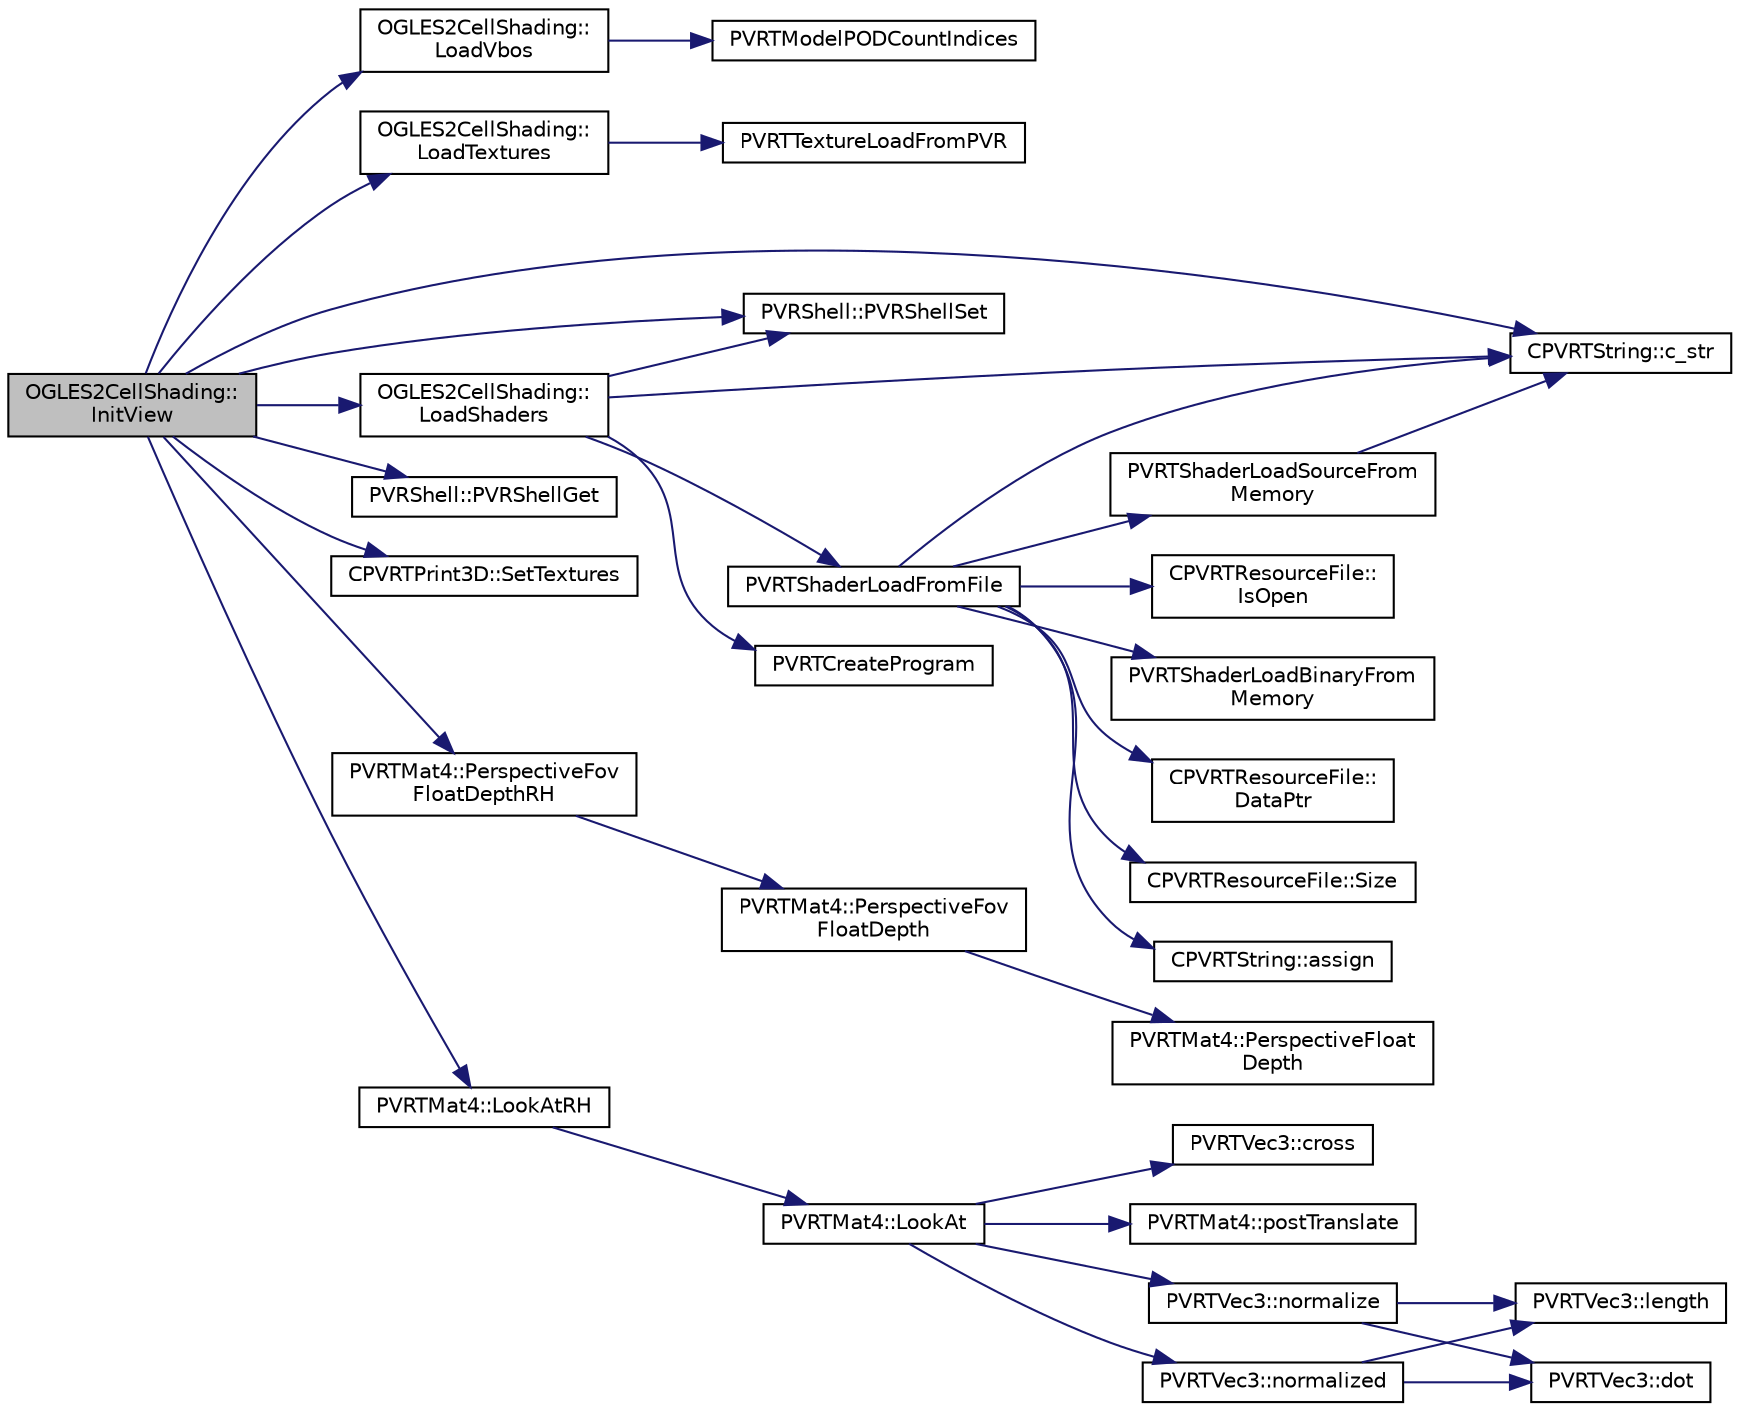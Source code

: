 digraph "OGLES2CellShading::InitView"
{
  edge [fontname="Helvetica",fontsize="10",labelfontname="Helvetica",labelfontsize="10"];
  node [fontname="Helvetica",fontsize="10",shape=record];
  rankdir="LR";
  Node1 [label="OGLES2CellShading::\lInitView",height=0.2,width=0.4,color="black", fillcolor="grey75", style="filled", fontcolor="black"];
  Node1 -> Node2 [color="midnightblue",fontsize="10",style="solid",fontname="Helvetica"];
  Node2 [label="OGLES2CellShading::\lLoadVbos",height=0.2,width=0.4,color="black", fillcolor="white", style="filled",URL="$class_o_g_l_e_s2_cell_shading.html#a99432975bb4cade981869cacffcd5afa"];
  Node2 -> Node3 [color="midnightblue",fontsize="10",style="solid",fontname="Helvetica"];
  Node3 [label="PVRTModelPODCountIndices",height=0.2,width=0.4,color="black", fillcolor="white", style="filled",URL="$_p_v_r_t_model_p_o_d_8h.html#a30211d755b5779ba7f85269a248b9254"];
  Node1 -> Node4 [color="midnightblue",fontsize="10",style="solid",fontname="Helvetica"];
  Node4 [label="OGLES2CellShading::\lLoadTextures",height=0.2,width=0.4,color="black", fillcolor="white", style="filled",URL="$class_o_g_l_e_s2_cell_shading.html#af3bc77780a5d58bc79d1bd6ec49f0c27"];
  Node4 -> Node5 [color="midnightblue",fontsize="10",style="solid",fontname="Helvetica"];
  Node5 [label="PVRTTextureLoadFromPVR",height=0.2,width=0.4,color="black", fillcolor="white", style="filled",URL="$group___a_p_i___o_g_l_e_s.html#ga6eecac4c871ba7ccdd0ef4b057a7d596",tooltip="Allows textures to be stored in binary PVR files and loaded in. Can load parts of a mipmaped texture ..."];
  Node1 -> Node6 [color="midnightblue",fontsize="10",style="solid",fontname="Helvetica"];
  Node6 [label="PVRShell::PVRShellSet",height=0.2,width=0.4,color="black", fillcolor="white", style="filled",URL="$class_p_v_r_shell.html#afe4052dde87d659948defdd63529eee6",tooltip="This function is used to pass preferences to the PVRShell. If used, this function must be called from..."];
  Node1 -> Node7 [color="midnightblue",fontsize="10",style="solid",fontname="Helvetica"];
  Node7 [label="CPVRTString::c_str",height=0.2,width=0.4,color="black", fillcolor="white", style="filled",URL="$class_c_p_v_r_t_string.html#aabd1f2848c4b1d65e7418b264502687d",tooltip="Returns a const char* pointer of the string. "];
  Node1 -> Node8 [color="midnightblue",fontsize="10",style="solid",fontname="Helvetica"];
  Node8 [label="OGLES2CellShading::\lLoadShaders",height=0.2,width=0.4,color="black", fillcolor="white", style="filled",URL="$class_o_g_l_e_s2_cell_shading.html#a1b8727b496e112eedda5f130be182d91"];
  Node8 -> Node9 [color="midnightblue",fontsize="10",style="solid",fontname="Helvetica"];
  Node9 [label="PVRTShaderLoadFromFile",height=0.2,width=0.4,color="black", fillcolor="white", style="filled",URL="$group___a_p_i___o_g_l_e_s2.html#ga568b6b49364c381f51f873e86d125138",tooltip="Loads a shader file into memory and passes it to the GL. It also passes defines that need to be pre-a..."];
  Node9 -> Node10 [color="midnightblue",fontsize="10",style="solid",fontname="Helvetica"];
  Node10 [label="CPVRTResourceFile::\lIsOpen",height=0.2,width=0.4,color="black", fillcolor="white", style="filled",URL="$class_c_p_v_r_t_resource_file.html#a484df820e9829438c0601bbc0aef7797",tooltip="Is the file open. "];
  Node9 -> Node11 [color="midnightblue",fontsize="10",style="solid",fontname="Helvetica"];
  Node11 [label="PVRTShaderLoadBinaryFrom\lMemory",height=0.2,width=0.4,color="black", fillcolor="white", style="filled",URL="$group___a_p_i___o_g_l_e_s2.html#gaeae857167097428a210514c0695a3ac7",tooltip="Takes a shader binary from memory and passes it to the GL. "];
  Node9 -> Node12 [color="midnightblue",fontsize="10",style="solid",fontname="Helvetica"];
  Node12 [label="CPVRTResourceFile::\lDataPtr",height=0.2,width=0.4,color="black", fillcolor="white", style="filled",URL="$class_c_p_v_r_t_resource_file.html#af3da413665ad9e932ae95676f3605781",tooltip="Returns a pointer to the file data. If the data is expected to be a string don&#39;t assume that it is nu..."];
  Node9 -> Node13 [color="midnightblue",fontsize="10",style="solid",fontname="Helvetica"];
  Node13 [label="CPVRTResourceFile::Size",height=0.2,width=0.4,color="black", fillcolor="white", style="filled",URL="$class_c_p_v_r_t_resource_file.html#adfd470f542fd27ee904966b116afd617",tooltip="Returns the size of the opened file. "];
  Node9 -> Node14 [color="midnightblue",fontsize="10",style="solid",fontname="Helvetica"];
  Node14 [label="CPVRTString::assign",height=0.2,width=0.4,color="black", fillcolor="white", style="filled",URL="$class_c_p_v_r_t_string.html#ada0fed209f3ddcb45cde07eff41b718a",tooltip="Assigns the string to the string _Ptr. "];
  Node9 -> Node7 [color="midnightblue",fontsize="10",style="solid",fontname="Helvetica"];
  Node9 -> Node15 [color="midnightblue",fontsize="10",style="solid",fontname="Helvetica"];
  Node15 [label="PVRTShaderLoadSourceFrom\lMemory",height=0.2,width=0.4,color="black", fillcolor="white", style="filled",URL="$group___a_p_i___o_g_l_e_s2.html#ga01702688579886d94df09c62817fab6c",tooltip="Loads a shader source code into memory and compiles it. It also pre-appends the array of defines that..."];
  Node15 -> Node7 [color="midnightblue",fontsize="10",style="solid",fontname="Helvetica"];
  Node8 -> Node16 [color="midnightblue",fontsize="10",style="solid",fontname="Helvetica"];
  Node16 [label="PVRTCreateProgram",height=0.2,width=0.4,color="black", fillcolor="white", style="filled",URL="$group___a_p_i___o_g_l_e_s2.html#ga47ba5cd4baf3d8541e222081b521d5c6",tooltip="Links a shader program. "];
  Node8 -> Node6 [color="midnightblue",fontsize="10",style="solid",fontname="Helvetica"];
  Node8 -> Node7 [color="midnightblue",fontsize="10",style="solid",fontname="Helvetica"];
  Node1 -> Node17 [color="midnightblue",fontsize="10",style="solid",fontname="Helvetica"];
  Node17 [label="PVRShell::PVRShellGet",height=0.2,width=0.4,color="black", fillcolor="white", style="filled",URL="$class_p_v_r_shell.html#ad58b00376cdae7a8aeea41fc17367bfd",tooltip="This function is used to get parameters from the PVRShell. It can be called from anywhere in the prog..."];
  Node1 -> Node18 [color="midnightblue",fontsize="10",style="solid",fontname="Helvetica"];
  Node18 [label="CPVRTPrint3D::SetTextures",height=0.2,width=0.4,color="black", fillcolor="white", style="filled",URL="$class_c_p_v_r_t_print3_d.html#a83a1fbe0a34d14a6a0d206b1e555dda7",tooltip="Initialization and texture upload of default font data. Should be called only once for a Print3D obje..."];
  Node1 -> Node19 [color="midnightblue",fontsize="10",style="solid",fontname="Helvetica"];
  Node19 [label="PVRTMat4::PerspectiveFov\lFloatDepthRH",height=0.2,width=0.4,color="black", fillcolor="white", style="filled",URL="$struct_p_v_r_t_mat4.html#a80a96ab61b05a6092c2a875233a8c24d",tooltip="Create a perspective matrix for a right hand coordinate system. "];
  Node19 -> Node20 [color="midnightblue",fontsize="10",style="solid",fontname="Helvetica"];
  Node20 [label="PVRTMat4::PerspectiveFov\lFloatDepth",height=0.2,width=0.4,color="black", fillcolor="white", style="filled",URL="$struct_p_v_r_t_mat4.html#af177ade8666861154ae90a056d7ca3e8",tooltip="Perspective calculation where field of view is used instead of near plane dimensions and far plane is..."];
  Node20 -> Node21 [color="midnightblue",fontsize="10",style="solid",fontname="Helvetica"];
  Node21 [label="PVRTMat4::PerspectiveFloat\lDepth",height=0.2,width=0.4,color="black", fillcolor="white", style="filled",URL="$struct_p_v_r_t_mat4.html#a8b8f2f2389bec4038cb2c3fe5aa93ec4",tooltip="Perspective calculation where far plane is assumed to be at an infinite distance and the screen space..."];
  Node1 -> Node22 [color="midnightblue",fontsize="10",style="solid",fontname="Helvetica"];
  Node22 [label="PVRTMat4::LookAtRH",height=0.2,width=0.4,color="black", fillcolor="white", style="filled",URL="$struct_p_v_r_t_mat4.html#a2c91f861b78d38e0f9ea3c6728a0b03a",tooltip="Create a look-at view matrix for a right hand coordinate system. "];
  Node22 -> Node23 [color="midnightblue",fontsize="10",style="solid",fontname="Helvetica"];
  Node23 [label="PVRTMat4::LookAt",height=0.2,width=0.4,color="black", fillcolor="white", style="filled",URL="$struct_p_v_r_t_mat4.html#a499e05ac090b56a6c9478b254d68cab5",tooltip="Create a look-at view matrix. "];
  Node23 -> Node24 [color="midnightblue",fontsize="10",style="solid",fontname="Helvetica"];
  Node24 [label="PVRTVec3::normalize",height=0.2,width=0.4,color="black", fillcolor="white", style="filled",URL="$struct_p_v_r_t_vec3.html#a18fbcf5025ed7c64bb00ba27f94302a4",tooltip="normalizes the vector "];
  Node24 -> Node25 [color="midnightblue",fontsize="10",style="solid",fontname="Helvetica"];
  Node25 [label="PVRTVec3::dot",height=0.2,width=0.4,color="black", fillcolor="white", style="filled",URL="$struct_p_v_r_t_vec3.html#af9156c21175c3f3b04fb11295f336623",tooltip="calculate the scalar product of two PVRTVec3s "];
  Node24 -> Node26 [color="midnightblue",fontsize="10",style="solid",fontname="Helvetica"];
  Node26 [label="PVRTVec3::length",height=0.2,width=0.4,color="black", fillcolor="white", style="filled",URL="$struct_p_v_r_t_vec3.html#aa2c1f573d504ea9ebe52d112cfd91222",tooltip="calculates the magnitude of the vector "];
  Node23 -> Node27 [color="midnightblue",fontsize="10",style="solid",fontname="Helvetica"];
  Node27 [label="PVRTVec3::cross",height=0.2,width=0.4,color="black", fillcolor="white", style="filled",URL="$struct_p_v_r_t_vec3.html#ae5c0781b20ea9945ba92567e77782b92",tooltip="calculate the cross product of two PVRTVec3s "];
  Node23 -> Node28 [color="midnightblue",fontsize="10",style="solid",fontname="Helvetica"];
  Node28 [label="PVRTVec3::normalized",height=0.2,width=0.4,color="black", fillcolor="white", style="filled",URL="$struct_p_v_r_t_vec3.html#ac5c54e180c246587037d2f7fa2c4d12d",tooltip="returns a normalized vector of the same direction as this vector "];
  Node28 -> Node25 [color="midnightblue",fontsize="10",style="solid",fontname="Helvetica"];
  Node28 -> Node26 [color="midnightblue",fontsize="10",style="solid",fontname="Helvetica"];
  Node23 -> Node29 [color="midnightblue",fontsize="10",style="solid",fontname="Helvetica"];
  Node29 [label="PVRTMat4::postTranslate",height=0.2,width=0.4,color="black", fillcolor="white", style="filled",URL="$struct_p_v_r_t_mat4.html#a53a4cffcb0692d8c7d8bc180d8235a8d",tooltip="Alters the translation component of the transformation matrix. "];
}
